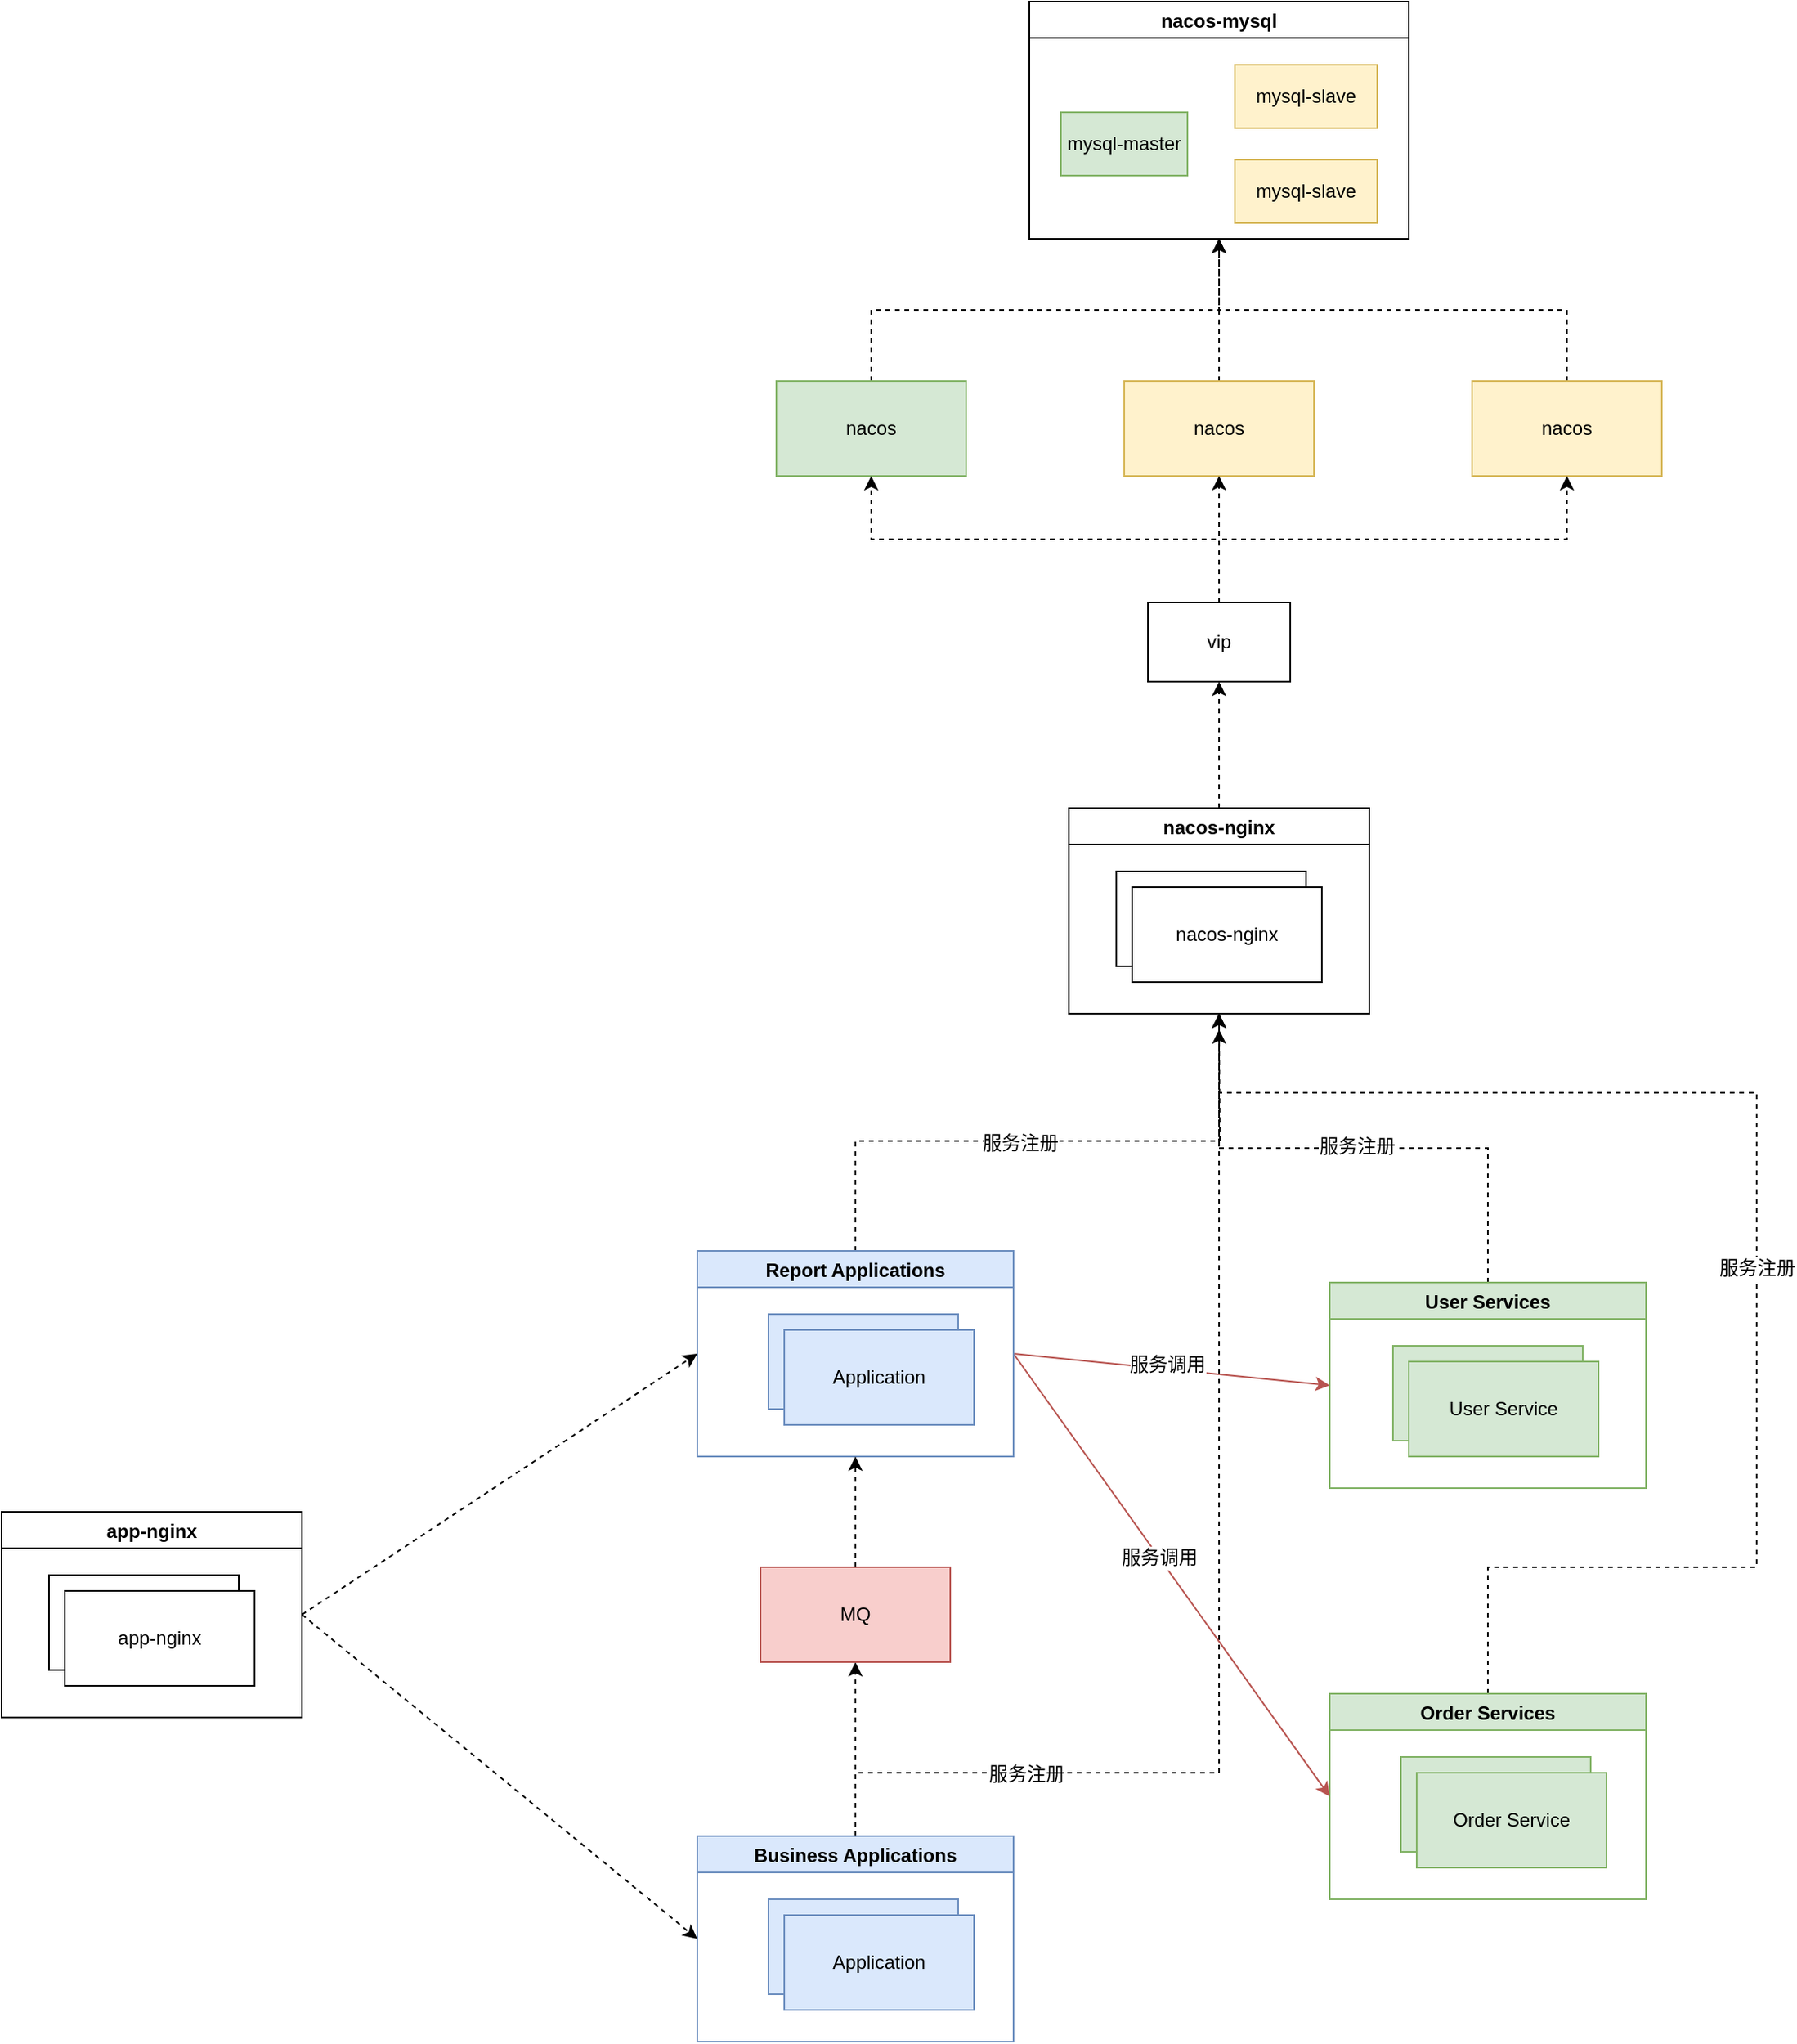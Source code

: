 <mxfile version="12.6.5" type="device"><diagram id="dPJQyTpKzM_gQDpvKJLB" name="第 1 页"><mxGraphModel dx="1866" dy="1050" grid="1" gridSize="10" guides="1" tooltips="1" connect="1" arrows="1" fold="1" page="1" pageScale="1" pageWidth="2336" pageHeight="1654" math="0" shadow="0"><root><mxCell id="0"/><mxCell id="1" parent="0"/><UserObject label="User Service" treeRoot="1" id="7PaBID6Ri6b6lEAAd3ex-2"><mxCell style="whiteSpace=wrap;html=1;align=center;treeFolding=1;treeMoving=1;container=1;recursiveResize=0;fillColor=#d5e8d4;strokeColor=#82b366;" vertex="1" parent="1"><mxGeometry x="1160" y="870" width="120" height="60" as="geometry"/></mxCell></UserObject><UserObject label="nacos-nginx" treeRoot="1" id="7PaBID6Ri6b6lEAAd3ex-3"><mxCell style="whiteSpace=wrap;html=1;align=center;treeFolding=1;treeMoving=1;container=1;recursiveResize=0;" vertex="1" parent="1"><mxGeometry x="985" y="570" width="120" height="60" as="geometry"/></mxCell></UserObject><mxCell id="7PaBID6Ri6b6lEAAd3ex-13" style="edgeStyle=orthogonalEdgeStyle;rounded=0;orthogonalLoop=1;jettySize=auto;html=1;exitX=0.5;exitY=0;exitDx=0;exitDy=0;entryX=0.5;entryY=1;entryDx=0;entryDy=0;dashed=1;" edge="1" parent="1" source="7PaBID6Ri6b6lEAAd3ex-4" target="7PaBID6Ri6b6lEAAd3ex-11"><mxGeometry relative="1" as="geometry"/></mxCell><mxCell id="7PaBID6Ri6b6lEAAd3ex-4" value="nacos-nginx" style="swimlane;" vertex="1" parent="1"><mxGeometry x="955" y="530" width="190" height="130" as="geometry"/></mxCell><UserObject label="nacos-nginx" treeRoot="1" id="7PaBID6Ri6b6lEAAd3ex-5"><mxCell style="whiteSpace=wrap;html=1;align=center;treeFolding=1;treeMoving=1;container=1;recursiveResize=0;" vertex="1" parent="1"><mxGeometry x="995" y="580" width="120" height="60" as="geometry"/></mxCell></UserObject><mxCell id="7PaBID6Ri6b6lEAAd3ex-24" style="edgeStyle=orthogonalEdgeStyle;rounded=0;orthogonalLoop=1;jettySize=auto;html=1;exitX=0.5;exitY=0;exitDx=0;exitDy=0;entryX=0.5;entryY=1;entryDx=0;entryDy=0;dashed=1;" edge="1" parent="1" source="7PaBID6Ri6b6lEAAd3ex-8" target="7PaBID6Ri6b6lEAAd3ex-21"><mxGeometry relative="1" as="geometry"/></mxCell><UserObject label="&lt;font style=&quot;font-size: 12px&quot;&gt;nacos&lt;/font&gt;" treeRoot="1" id="7PaBID6Ri6b6lEAAd3ex-8"><mxCell style="whiteSpace=wrap;html=1;align=center;treeFolding=1;treeMoving=1;container=1;recursiveResize=0;fillColor=#d5e8d4;strokeColor=#82b366;" vertex="1" parent="1"><mxGeometry x="770" y="260" width="120" height="60" as="geometry"/></mxCell></UserObject><mxCell id="7PaBID6Ri6b6lEAAd3ex-25" style="edgeStyle=orthogonalEdgeStyle;rounded=0;orthogonalLoop=1;jettySize=auto;html=1;exitX=0.5;exitY=0;exitDx=0;exitDy=0;entryX=0.5;entryY=1;entryDx=0;entryDy=0;dashed=1;" edge="1" parent="1" source="7PaBID6Ri6b6lEAAd3ex-9" target="7PaBID6Ri6b6lEAAd3ex-21"><mxGeometry relative="1" as="geometry"/></mxCell><UserObject label="nacos" treeRoot="1" id="7PaBID6Ri6b6lEAAd3ex-9"><mxCell style="whiteSpace=wrap;html=1;align=center;treeFolding=1;treeMoving=1;container=1;recursiveResize=0;fillColor=#fff2cc;strokeColor=#d6b656;" vertex="1" parent="1"><mxGeometry x="990" y="260" width="120" height="60" as="geometry"/></mxCell></UserObject><mxCell id="7PaBID6Ri6b6lEAAd3ex-26" style="edgeStyle=orthogonalEdgeStyle;rounded=0;orthogonalLoop=1;jettySize=auto;html=1;exitX=0.5;exitY=0;exitDx=0;exitDy=0;entryX=0.5;entryY=1;entryDx=0;entryDy=0;dashed=1;" edge="1" parent="1" source="7PaBID6Ri6b6lEAAd3ex-10" target="7PaBID6Ri6b6lEAAd3ex-21"><mxGeometry relative="1" as="geometry"/></mxCell><UserObject label="nacos" treeRoot="1" id="7PaBID6Ri6b6lEAAd3ex-10"><mxCell style="whiteSpace=wrap;html=1;align=center;treeFolding=1;treeMoving=1;container=1;recursiveResize=0;fillColor=#fff2cc;strokeColor=#d6b656;" vertex="1" parent="1"><mxGeometry x="1210" y="260" width="120" height="60" as="geometry"/></mxCell></UserObject><mxCell id="7PaBID6Ri6b6lEAAd3ex-14" style="edgeStyle=orthogonalEdgeStyle;rounded=0;orthogonalLoop=1;jettySize=auto;html=1;exitX=0.5;exitY=0;exitDx=0;exitDy=0;entryX=0.5;entryY=1;entryDx=0;entryDy=0;dashed=1;" edge="1" parent="1" source="7PaBID6Ri6b6lEAAd3ex-11" target="7PaBID6Ri6b6lEAAd3ex-8"><mxGeometry relative="1" as="geometry"/></mxCell><mxCell id="7PaBID6Ri6b6lEAAd3ex-15" style="edgeStyle=orthogonalEdgeStyle;rounded=0;orthogonalLoop=1;jettySize=auto;html=1;exitX=0.5;exitY=0;exitDx=0;exitDy=0;entryX=0.5;entryY=1;entryDx=0;entryDy=0;dashed=1;" edge="1" parent="1" source="7PaBID6Ri6b6lEAAd3ex-11" target="7PaBID6Ri6b6lEAAd3ex-9"><mxGeometry relative="1" as="geometry"/></mxCell><mxCell id="7PaBID6Ri6b6lEAAd3ex-16" style="edgeStyle=orthogonalEdgeStyle;rounded=0;orthogonalLoop=1;jettySize=auto;html=1;exitX=0.5;exitY=0;exitDx=0;exitDy=0;entryX=0.5;entryY=1;entryDx=0;entryDy=0;dashed=1;" edge="1" parent="1" source="7PaBID6Ri6b6lEAAd3ex-11" target="7PaBID6Ri6b6lEAAd3ex-10"><mxGeometry relative="1" as="geometry"/></mxCell><UserObject label="vip" treeRoot="1" id="7PaBID6Ri6b6lEAAd3ex-11"><mxCell style="whiteSpace=wrap;html=1;align=center;treeFolding=1;treeMoving=1;container=1;recursiveResize=0;" vertex="1" parent="1"><mxGeometry x="1005" y="400" width="90" height="50" as="geometry"/></mxCell></UserObject><mxCell id="7PaBID6Ri6b6lEAAd3ex-21" value="nacos-mysql" style="swimlane;" vertex="1" parent="1"><mxGeometry x="930" y="20" width="240" height="150" as="geometry"/></mxCell><UserObject label="mysql-slave" treeRoot="1" id="7PaBID6Ri6b6lEAAd3ex-22"><mxCell style="whiteSpace=wrap;html=1;align=center;treeFolding=1;treeMoving=1;container=1;recursiveResize=0;fillColor=#fff2cc;strokeColor=#d6b656;" vertex="1" parent="7PaBID6Ri6b6lEAAd3ex-21"><mxGeometry x="130" y="40" width="90" height="40" as="geometry"/></mxCell></UserObject><UserObject label="mysql-master" treeRoot="1" id="7PaBID6Ri6b6lEAAd3ex-20"><mxCell style="whiteSpace=wrap;html=1;align=center;treeFolding=1;treeMoving=1;container=1;recursiveResize=0;fillColor=#d5e8d4;strokeColor=#82b366;" vertex="1" parent="7PaBID6Ri6b6lEAAd3ex-21"><mxGeometry x="20" y="70" width="80" height="40" as="geometry"/></mxCell></UserObject><UserObject label="mysql-slave" treeRoot="1" id="7PaBID6Ri6b6lEAAd3ex-23"><mxCell style="whiteSpace=wrap;html=1;align=center;treeFolding=1;treeMoving=1;container=1;recursiveResize=0;fillColor=#fff2cc;strokeColor=#d6b656;" vertex="1" parent="7PaBID6Ri6b6lEAAd3ex-21"><mxGeometry x="130" y="100" width="90" height="40" as="geometry"/></mxCell></UserObject><mxCell id="7PaBID6Ri6b6lEAAd3ex-33" style="edgeStyle=orthogonalEdgeStyle;rounded=0;orthogonalLoop=1;jettySize=auto;html=1;exitX=0.5;exitY=0;exitDx=0;exitDy=0;entryX=0.5;entryY=1;entryDx=0;entryDy=0;dashed=1;" edge="1" parent="1" source="7PaBID6Ri6b6lEAAd3ex-27" target="7PaBID6Ri6b6lEAAd3ex-4"><mxGeometry relative="1" as="geometry"/></mxCell><mxCell id="7PaBID6Ri6b6lEAAd3ex-34" value="服务注册" style="text;html=1;align=center;verticalAlign=middle;resizable=0;points=[];labelBackgroundColor=#ffffff;" vertex="1" connectable="0" parent="7PaBID6Ri6b6lEAAd3ex-33"><mxGeometry x="-0.012" y="-1" relative="1" as="geometry"><mxPoint as="offset"/></mxGeometry></mxCell><mxCell id="7PaBID6Ri6b6lEAAd3ex-27" value="User Services" style="swimlane;fillColor=#d5e8d4;strokeColor=#82b366;" vertex="1" parent="1"><mxGeometry x="1120" y="830" width="200" height="130" as="geometry"/></mxCell><UserObject label="User Service" treeRoot="1" id="7PaBID6Ri6b6lEAAd3ex-28"><mxCell style="whiteSpace=wrap;html=1;align=center;treeFolding=1;treeMoving=1;container=1;recursiveResize=0;fillColor=#d5e8d4;strokeColor=#82b366;" vertex="1" parent="1"><mxGeometry x="1170" y="880" width="120" height="60" as="geometry"/></mxCell></UserObject><UserObject label="Order Service" treeRoot="1" id="7PaBID6Ri6b6lEAAd3ex-29"><mxCell style="whiteSpace=wrap;html=1;align=center;treeFolding=1;treeMoving=1;container=1;recursiveResize=0;fillColor=#d5e8d4;strokeColor=#82b366;" vertex="1" parent="1"><mxGeometry x="1165" y="1130" width="120" height="60" as="geometry"/></mxCell></UserObject><mxCell id="7PaBID6Ri6b6lEAAd3ex-35" style="edgeStyle=orthogonalEdgeStyle;rounded=0;orthogonalLoop=1;jettySize=auto;html=1;exitX=0.5;exitY=0;exitDx=0;exitDy=0;entryX=0.5;entryY=1;entryDx=0;entryDy=0;dashed=1;" edge="1" parent="1" source="7PaBID6Ri6b6lEAAd3ex-30" target="7PaBID6Ri6b6lEAAd3ex-4"><mxGeometry relative="1" as="geometry"><Array as="points"><mxPoint x="1220" y="1010"/><mxPoint x="1390" y="1010"/><mxPoint x="1390" y="710"/><mxPoint x="1050" y="710"/></Array></mxGeometry></mxCell><mxCell id="7PaBID6Ri6b6lEAAd3ex-36" value="服务注册" style="text;html=1;align=center;verticalAlign=middle;resizable=0;points=[];labelBackgroundColor=#ffffff;" vertex="1" connectable="0" parent="7PaBID6Ri6b6lEAAd3ex-35"><mxGeometry x="-0.066" relative="1" as="geometry"><mxPoint as="offset"/></mxGeometry></mxCell><mxCell id="7PaBID6Ri6b6lEAAd3ex-30" value="Order Services" style="swimlane;fillColor=#d5e8d4;strokeColor=#82b366;" vertex="1" parent="1"><mxGeometry x="1120" y="1090" width="200" height="130" as="geometry"/></mxCell><UserObject label="Order Service" treeRoot="1" id="7PaBID6Ri6b6lEAAd3ex-32"><mxCell style="whiteSpace=wrap;html=1;align=center;treeFolding=1;treeMoving=1;container=1;recursiveResize=0;fillColor=#d5e8d4;strokeColor=#82b366;" vertex="1" parent="1"><mxGeometry x="1175" y="1140" width="120" height="60" as="geometry"/></mxCell></UserObject><UserObject label="Application" treeRoot="1" id="7PaBID6Ri6b6lEAAd3ex-37"><mxCell style="whiteSpace=wrap;html=1;align=center;treeFolding=1;treeMoving=1;container=1;recursiveResize=0;fillColor=#dae8fc;strokeColor=#6c8ebf;" vertex="1" parent="1"><mxGeometry x="765" y="1220" width="120" height="60" as="geometry"/></mxCell></UserObject><mxCell id="7PaBID6Ri6b6lEAAd3ex-44" style="edgeStyle=orthogonalEdgeStyle;rounded=0;orthogonalLoop=1;jettySize=auto;html=1;exitX=0.5;exitY=0;exitDx=0;exitDy=0;entryX=0.5;entryY=1;entryDx=0;entryDy=0;dashed=1;" edge="1" parent="1" source="7PaBID6Ri6b6lEAAd3ex-38" target="7PaBID6Ri6b6lEAAd3ex-4"><mxGeometry relative="1" as="geometry"><Array as="points"><mxPoint x="820" y="1140"/><mxPoint x="1050" y="1140"/></Array></mxGeometry></mxCell><mxCell id="7PaBID6Ri6b6lEAAd3ex-45" value="服务注册" style="text;html=1;align=center;verticalAlign=middle;resizable=0;points=[];labelBackgroundColor=#ffffff;" vertex="1" connectable="0" parent="7PaBID6Ri6b6lEAAd3ex-44"><mxGeometry x="-0.605" y="-1" relative="1" as="geometry"><mxPoint as="offset"/></mxGeometry></mxCell><mxCell id="7PaBID6Ri6b6lEAAd3ex-49" style="edgeStyle=orthogonalEdgeStyle;rounded=0;orthogonalLoop=1;jettySize=auto;html=1;exitX=0.5;exitY=0;exitDx=0;exitDy=0;entryX=0.5;entryY=1;entryDx=0;entryDy=0;dashed=1;" edge="1" parent="1" source="7PaBID6Ri6b6lEAAd3ex-38" target="7PaBID6Ri6b6lEAAd3ex-48"><mxGeometry relative="1" as="geometry"/></mxCell><mxCell id="7PaBID6Ri6b6lEAAd3ex-38" value="Business Applications" style="swimlane;fillColor=#dae8fc;strokeColor=#6c8ebf;" vertex="1" parent="1"><mxGeometry x="720" y="1180" width="200" height="130" as="geometry"/></mxCell><UserObject label="Application" treeRoot="1" id="7PaBID6Ri6b6lEAAd3ex-40"><mxCell style="whiteSpace=wrap;html=1;align=center;treeFolding=1;treeMoving=1;container=1;recursiveResize=0;fillColor=#dae8fc;strokeColor=#6c8ebf;" vertex="1" parent="1"><mxGeometry x="775" y="1230" width="120" height="60" as="geometry"/></mxCell></UserObject><UserObject label="Application" treeRoot="1" id="7PaBID6Ri6b6lEAAd3ex-41"><mxCell style="whiteSpace=wrap;html=1;align=center;treeFolding=1;treeMoving=1;container=1;recursiveResize=0;fillColor=#dae8fc;strokeColor=#6c8ebf;" vertex="1" parent="1"><mxGeometry x="765" y="850" width="120" height="60" as="geometry"/></mxCell></UserObject><mxCell id="7PaBID6Ri6b6lEAAd3ex-46" style="edgeStyle=orthogonalEdgeStyle;rounded=0;orthogonalLoop=1;jettySize=auto;html=1;exitX=0.5;exitY=0;exitDx=0;exitDy=0;dashed=1;" edge="1" parent="1" source="7PaBID6Ri6b6lEAAd3ex-42"><mxGeometry relative="1" as="geometry"><mxPoint x="1050" y="670" as="targetPoint"/></mxGeometry></mxCell><mxCell id="7PaBID6Ri6b6lEAAd3ex-47" value="服务注册" style="text;html=1;align=center;verticalAlign=middle;resizable=0;points=[];labelBackgroundColor=#ffffff;" vertex="1" connectable="0" parent="7PaBID6Ri6b6lEAAd3ex-46"><mxGeometry x="-0.065" y="-1" relative="1" as="geometry"><mxPoint as="offset"/></mxGeometry></mxCell><mxCell id="7PaBID6Ri6b6lEAAd3ex-51" style="rounded=0;orthogonalLoop=1;jettySize=auto;html=1;exitX=1;exitY=0.5;exitDx=0;exitDy=0;entryX=0;entryY=0.5;entryDx=0;entryDy=0;fillColor=#f8cecc;strokeColor=#b85450;" edge="1" parent="1" source="7PaBID6Ri6b6lEAAd3ex-42" target="7PaBID6Ri6b6lEAAd3ex-30"><mxGeometry relative="1" as="geometry"/></mxCell><mxCell id="7PaBID6Ri6b6lEAAd3ex-54" value="服务调用" style="text;html=1;align=center;verticalAlign=middle;resizable=0;points=[];labelBackgroundColor=#ffffff;" vertex="1" connectable="0" parent="7PaBID6Ri6b6lEAAd3ex-51"><mxGeometry x="-0.079" relative="1" as="geometry"><mxPoint as="offset"/></mxGeometry></mxCell><mxCell id="7PaBID6Ri6b6lEAAd3ex-52" style="edgeStyle=none;rounded=0;orthogonalLoop=1;jettySize=auto;html=1;exitX=1;exitY=0.5;exitDx=0;exitDy=0;entryX=0;entryY=0.5;entryDx=0;entryDy=0;fillColor=#f8cecc;strokeColor=#b85450;" edge="1" parent="1" source="7PaBID6Ri6b6lEAAd3ex-42" target="7PaBID6Ri6b6lEAAd3ex-27"><mxGeometry relative="1" as="geometry"/></mxCell><mxCell id="7PaBID6Ri6b6lEAAd3ex-53" value="服务调用" style="text;html=1;align=center;verticalAlign=middle;resizable=0;points=[];labelBackgroundColor=#ffffff;" vertex="1" connectable="0" parent="7PaBID6Ri6b6lEAAd3ex-52"><mxGeometry x="-0.033" y="3" relative="1" as="geometry"><mxPoint as="offset"/></mxGeometry></mxCell><mxCell id="7PaBID6Ri6b6lEAAd3ex-42" value="Report Applications" style="swimlane;fillColor=#dae8fc;strokeColor=#6c8ebf;" vertex="1" parent="1"><mxGeometry x="720" y="810" width="200" height="130" as="geometry"/></mxCell><UserObject label="Application" treeRoot="1" id="7PaBID6Ri6b6lEAAd3ex-43"><mxCell style="whiteSpace=wrap;html=1;align=center;treeFolding=1;treeMoving=1;container=1;recursiveResize=0;fillColor=#dae8fc;strokeColor=#6c8ebf;" vertex="1" parent="1"><mxGeometry x="775" y="860" width="120" height="60" as="geometry"/></mxCell></UserObject><mxCell id="7PaBID6Ri6b6lEAAd3ex-50" style="edgeStyle=orthogonalEdgeStyle;rounded=0;orthogonalLoop=1;jettySize=auto;html=1;exitX=0.5;exitY=0;exitDx=0;exitDy=0;entryX=0.5;entryY=1;entryDx=0;entryDy=0;dashed=1;" edge="1" parent="1" source="7PaBID6Ri6b6lEAAd3ex-48" target="7PaBID6Ri6b6lEAAd3ex-42"><mxGeometry relative="1" as="geometry"/></mxCell><UserObject label="MQ" treeRoot="1" id="7PaBID6Ri6b6lEAAd3ex-48"><mxCell style="whiteSpace=wrap;html=1;align=center;treeFolding=1;treeMoving=1;container=1;recursiveResize=0;fillColor=#f8cecc;strokeColor=#b85450;" vertex="1" parent="1"><mxGeometry x="760" y="1010" width="120" height="60" as="geometry"/></mxCell></UserObject><UserObject label="app-nginx" treeRoot="1" id="7PaBID6Ri6b6lEAAd3ex-55"><mxCell style="whiteSpace=wrap;html=1;align=center;treeFolding=1;treeMoving=1;container=1;recursiveResize=0;" vertex="1" parent="1"><mxGeometry x="310" y="1015" width="120" height="60" as="geometry"/></mxCell></UserObject><mxCell id="7PaBID6Ri6b6lEAAd3ex-59" style="edgeStyle=none;rounded=0;orthogonalLoop=1;jettySize=auto;html=1;exitX=1;exitY=0.5;exitDx=0;exitDy=0;entryX=0;entryY=0.5;entryDx=0;entryDy=0;dashed=1;" edge="1" parent="1" source="7PaBID6Ri6b6lEAAd3ex-56" target="7PaBID6Ri6b6lEAAd3ex-42"><mxGeometry relative="1" as="geometry"/></mxCell><mxCell id="7PaBID6Ri6b6lEAAd3ex-60" style="edgeStyle=none;rounded=0;orthogonalLoop=1;jettySize=auto;html=1;exitX=1;exitY=0.5;exitDx=0;exitDy=0;entryX=0;entryY=0.5;entryDx=0;entryDy=0;dashed=1;" edge="1" parent="1" source="7PaBID6Ri6b6lEAAd3ex-56" target="7PaBID6Ri6b6lEAAd3ex-38"><mxGeometry relative="1" as="geometry"/></mxCell><mxCell id="7PaBID6Ri6b6lEAAd3ex-56" value="app-nginx" style="swimlane;" vertex="1" parent="1"><mxGeometry x="280" y="975" width="190" height="130" as="geometry"/></mxCell><UserObject label="app-nginx" treeRoot="1" id="7PaBID6Ri6b6lEAAd3ex-58"><mxCell style="whiteSpace=wrap;html=1;align=center;treeFolding=1;treeMoving=1;container=1;recursiveResize=0;" vertex="1" parent="1"><mxGeometry x="320" y="1025" width="120" height="60" as="geometry"/></mxCell></UserObject></root></mxGraphModel></diagram></mxfile>
